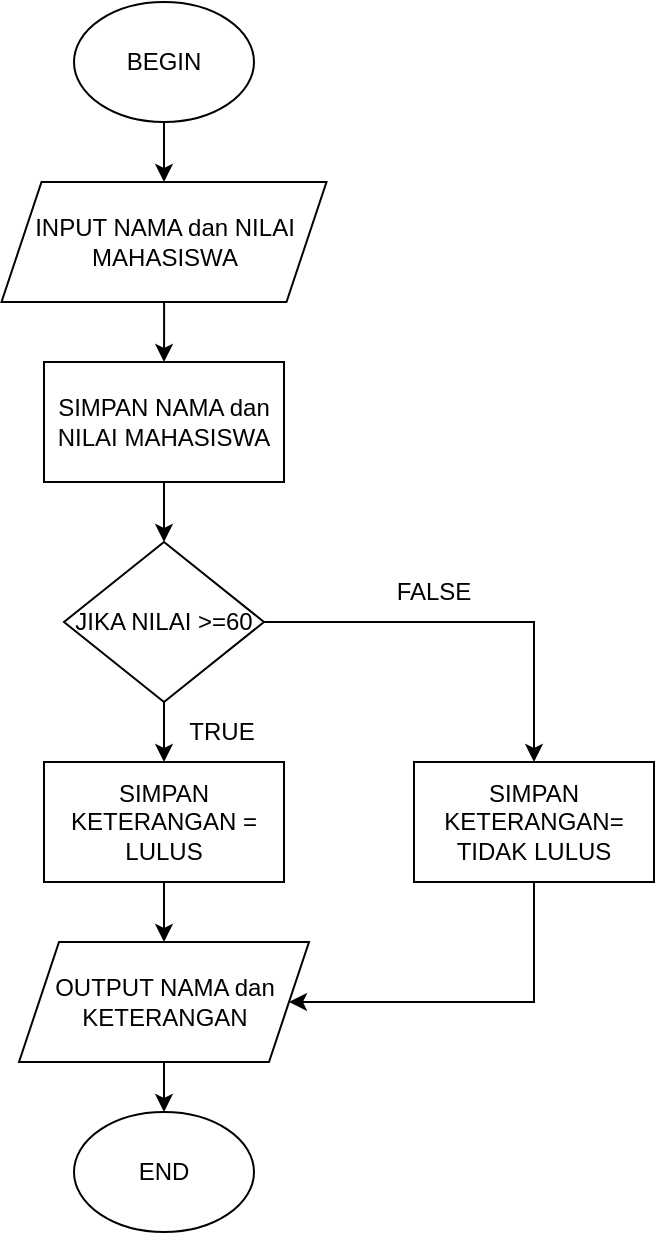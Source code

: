 <mxfile version="24.7.2" type="device">
  <diagram id="C5RBs43oDa-KdzZeNtuy" name="Page-1">
    <mxGraphModel dx="954" dy="640" grid="1" gridSize="10" guides="1" tooltips="1" connect="1" arrows="1" fold="1" page="1" pageScale="1" pageWidth="827" pageHeight="1169" math="0" shadow="0">
      <root>
        <mxCell id="WIyWlLk6GJQsqaUBKTNV-0" />
        <mxCell id="WIyWlLk6GJQsqaUBKTNV-1" parent="WIyWlLk6GJQsqaUBKTNV-0" />
        <mxCell id="cl6PlU13ua5zeQVFiaY4-4" style="edgeStyle=orthogonalEdgeStyle;rounded=0;orthogonalLoop=1;jettySize=auto;html=1;entryX=0.5;entryY=0;entryDx=0;entryDy=0;" edge="1" parent="WIyWlLk6GJQsqaUBKTNV-1" source="cl6PlU13ua5zeQVFiaY4-0" target="cl6PlU13ua5zeQVFiaY4-2">
          <mxGeometry relative="1" as="geometry" />
        </mxCell>
        <mxCell id="cl6PlU13ua5zeQVFiaY4-0" value="BEGIN" style="ellipse;whiteSpace=wrap;html=1;" vertex="1" parent="WIyWlLk6GJQsqaUBKTNV-1">
          <mxGeometry x="340" y="30" width="90" height="60" as="geometry" />
        </mxCell>
        <mxCell id="cl6PlU13ua5zeQVFiaY4-1" value="END" style="ellipse;whiteSpace=wrap;html=1;" vertex="1" parent="WIyWlLk6GJQsqaUBKTNV-1">
          <mxGeometry x="340" y="585" width="90" height="60" as="geometry" />
        </mxCell>
        <mxCell id="cl6PlU13ua5zeQVFiaY4-5" style="edgeStyle=orthogonalEdgeStyle;rounded=0;orthogonalLoop=1;jettySize=auto;html=1;entryX=0.5;entryY=0;entryDx=0;entryDy=0;" edge="1" parent="WIyWlLk6GJQsqaUBKTNV-1" source="cl6PlU13ua5zeQVFiaY4-2">
          <mxGeometry relative="1" as="geometry">
            <mxPoint x="385" y="210" as="targetPoint" />
          </mxGeometry>
        </mxCell>
        <mxCell id="cl6PlU13ua5zeQVFiaY4-2" value="INPUT NAMA dan NILAI MAHASISWA" style="shape=parallelogram;perimeter=parallelogramPerimeter;whiteSpace=wrap;html=1;fixedSize=1;" vertex="1" parent="WIyWlLk6GJQsqaUBKTNV-1">
          <mxGeometry x="303.75" y="120" width="162.5" height="60" as="geometry" />
        </mxCell>
        <mxCell id="cl6PlU13ua5zeQVFiaY4-8" style="edgeStyle=orthogonalEdgeStyle;rounded=0;orthogonalLoop=1;jettySize=auto;html=1;entryX=0.5;entryY=0;entryDx=0;entryDy=0;" edge="1" parent="WIyWlLk6GJQsqaUBKTNV-1" source="cl6PlU13ua5zeQVFiaY4-6" target="cl6PlU13ua5zeQVFiaY4-7">
          <mxGeometry relative="1" as="geometry" />
        </mxCell>
        <mxCell id="cl6PlU13ua5zeQVFiaY4-6" value="SIMPAN NAMA dan NILAI MAHASISWA" style="rounded=0;whiteSpace=wrap;html=1;" vertex="1" parent="WIyWlLk6GJQsqaUBKTNV-1">
          <mxGeometry x="325" y="210" width="120" height="60" as="geometry" />
        </mxCell>
        <mxCell id="cl6PlU13ua5zeQVFiaY4-11" style="edgeStyle=orthogonalEdgeStyle;rounded=0;orthogonalLoop=1;jettySize=auto;html=1;entryX=0.5;entryY=0;entryDx=0;entryDy=0;" edge="1" parent="WIyWlLk6GJQsqaUBKTNV-1" source="cl6PlU13ua5zeQVFiaY4-7" target="cl6PlU13ua5zeQVFiaY4-9">
          <mxGeometry relative="1" as="geometry" />
        </mxCell>
        <mxCell id="cl6PlU13ua5zeQVFiaY4-12" style="edgeStyle=orthogonalEdgeStyle;rounded=0;orthogonalLoop=1;jettySize=auto;html=1;entryX=0.5;entryY=0;entryDx=0;entryDy=0;" edge="1" parent="WIyWlLk6GJQsqaUBKTNV-1" source="cl6PlU13ua5zeQVFiaY4-7" target="cl6PlU13ua5zeQVFiaY4-10">
          <mxGeometry relative="1" as="geometry" />
        </mxCell>
        <mxCell id="cl6PlU13ua5zeQVFiaY4-7" value="JIKA NILAI &amp;gt;=60" style="rhombus;whiteSpace=wrap;html=1;" vertex="1" parent="WIyWlLk6GJQsqaUBKTNV-1">
          <mxGeometry x="335" y="300" width="100" height="80" as="geometry" />
        </mxCell>
        <mxCell id="cl6PlU13ua5zeQVFiaY4-17" style="edgeStyle=orthogonalEdgeStyle;rounded=0;orthogonalLoop=1;jettySize=auto;html=1;entryX=0.5;entryY=0;entryDx=0;entryDy=0;" edge="1" parent="WIyWlLk6GJQsqaUBKTNV-1" source="cl6PlU13ua5zeQVFiaY4-9" target="cl6PlU13ua5zeQVFiaY4-16">
          <mxGeometry relative="1" as="geometry" />
        </mxCell>
        <mxCell id="cl6PlU13ua5zeQVFiaY4-9" value="SIMPAN KETERANGAN = LULUS" style="rounded=0;whiteSpace=wrap;html=1;" vertex="1" parent="WIyWlLk6GJQsqaUBKTNV-1">
          <mxGeometry x="325" y="410" width="120" height="60" as="geometry" />
        </mxCell>
        <mxCell id="cl6PlU13ua5zeQVFiaY4-18" style="edgeStyle=orthogonalEdgeStyle;rounded=0;orthogonalLoop=1;jettySize=auto;html=1;entryX=1;entryY=0.5;entryDx=0;entryDy=0;" edge="1" parent="WIyWlLk6GJQsqaUBKTNV-1" source="cl6PlU13ua5zeQVFiaY4-10" target="cl6PlU13ua5zeQVFiaY4-16">
          <mxGeometry relative="1" as="geometry">
            <Array as="points">
              <mxPoint x="570" y="530" />
            </Array>
          </mxGeometry>
        </mxCell>
        <mxCell id="cl6PlU13ua5zeQVFiaY4-10" value="SIMPAN KETERANGAN= TIDAK LULUS" style="rounded=0;whiteSpace=wrap;html=1;" vertex="1" parent="WIyWlLk6GJQsqaUBKTNV-1">
          <mxGeometry x="510" y="410" width="120" height="60" as="geometry" />
        </mxCell>
        <mxCell id="cl6PlU13ua5zeQVFiaY4-13" value="TRUE" style="text;html=1;align=center;verticalAlign=middle;whiteSpace=wrap;rounded=0;" vertex="1" parent="WIyWlLk6GJQsqaUBKTNV-1">
          <mxGeometry x="384" y="380" width="60" height="30" as="geometry" />
        </mxCell>
        <mxCell id="cl6PlU13ua5zeQVFiaY4-15" value="FALSE" style="text;html=1;align=center;verticalAlign=middle;whiteSpace=wrap;rounded=0;" vertex="1" parent="WIyWlLk6GJQsqaUBKTNV-1">
          <mxGeometry x="490" y="310" width="60" height="30" as="geometry" />
        </mxCell>
        <mxCell id="cl6PlU13ua5zeQVFiaY4-19" style="edgeStyle=orthogonalEdgeStyle;rounded=0;orthogonalLoop=1;jettySize=auto;html=1;entryX=0.5;entryY=0;entryDx=0;entryDy=0;" edge="1" parent="WIyWlLk6GJQsqaUBKTNV-1" source="cl6PlU13ua5zeQVFiaY4-16" target="cl6PlU13ua5zeQVFiaY4-1">
          <mxGeometry relative="1" as="geometry" />
        </mxCell>
        <mxCell id="cl6PlU13ua5zeQVFiaY4-16" value="OUTPUT NAMA dan KETERANGAN" style="shape=parallelogram;perimeter=parallelogramPerimeter;whiteSpace=wrap;html=1;fixedSize=1;" vertex="1" parent="WIyWlLk6GJQsqaUBKTNV-1">
          <mxGeometry x="312.5" y="500" width="145" height="60" as="geometry" />
        </mxCell>
      </root>
    </mxGraphModel>
  </diagram>
</mxfile>
